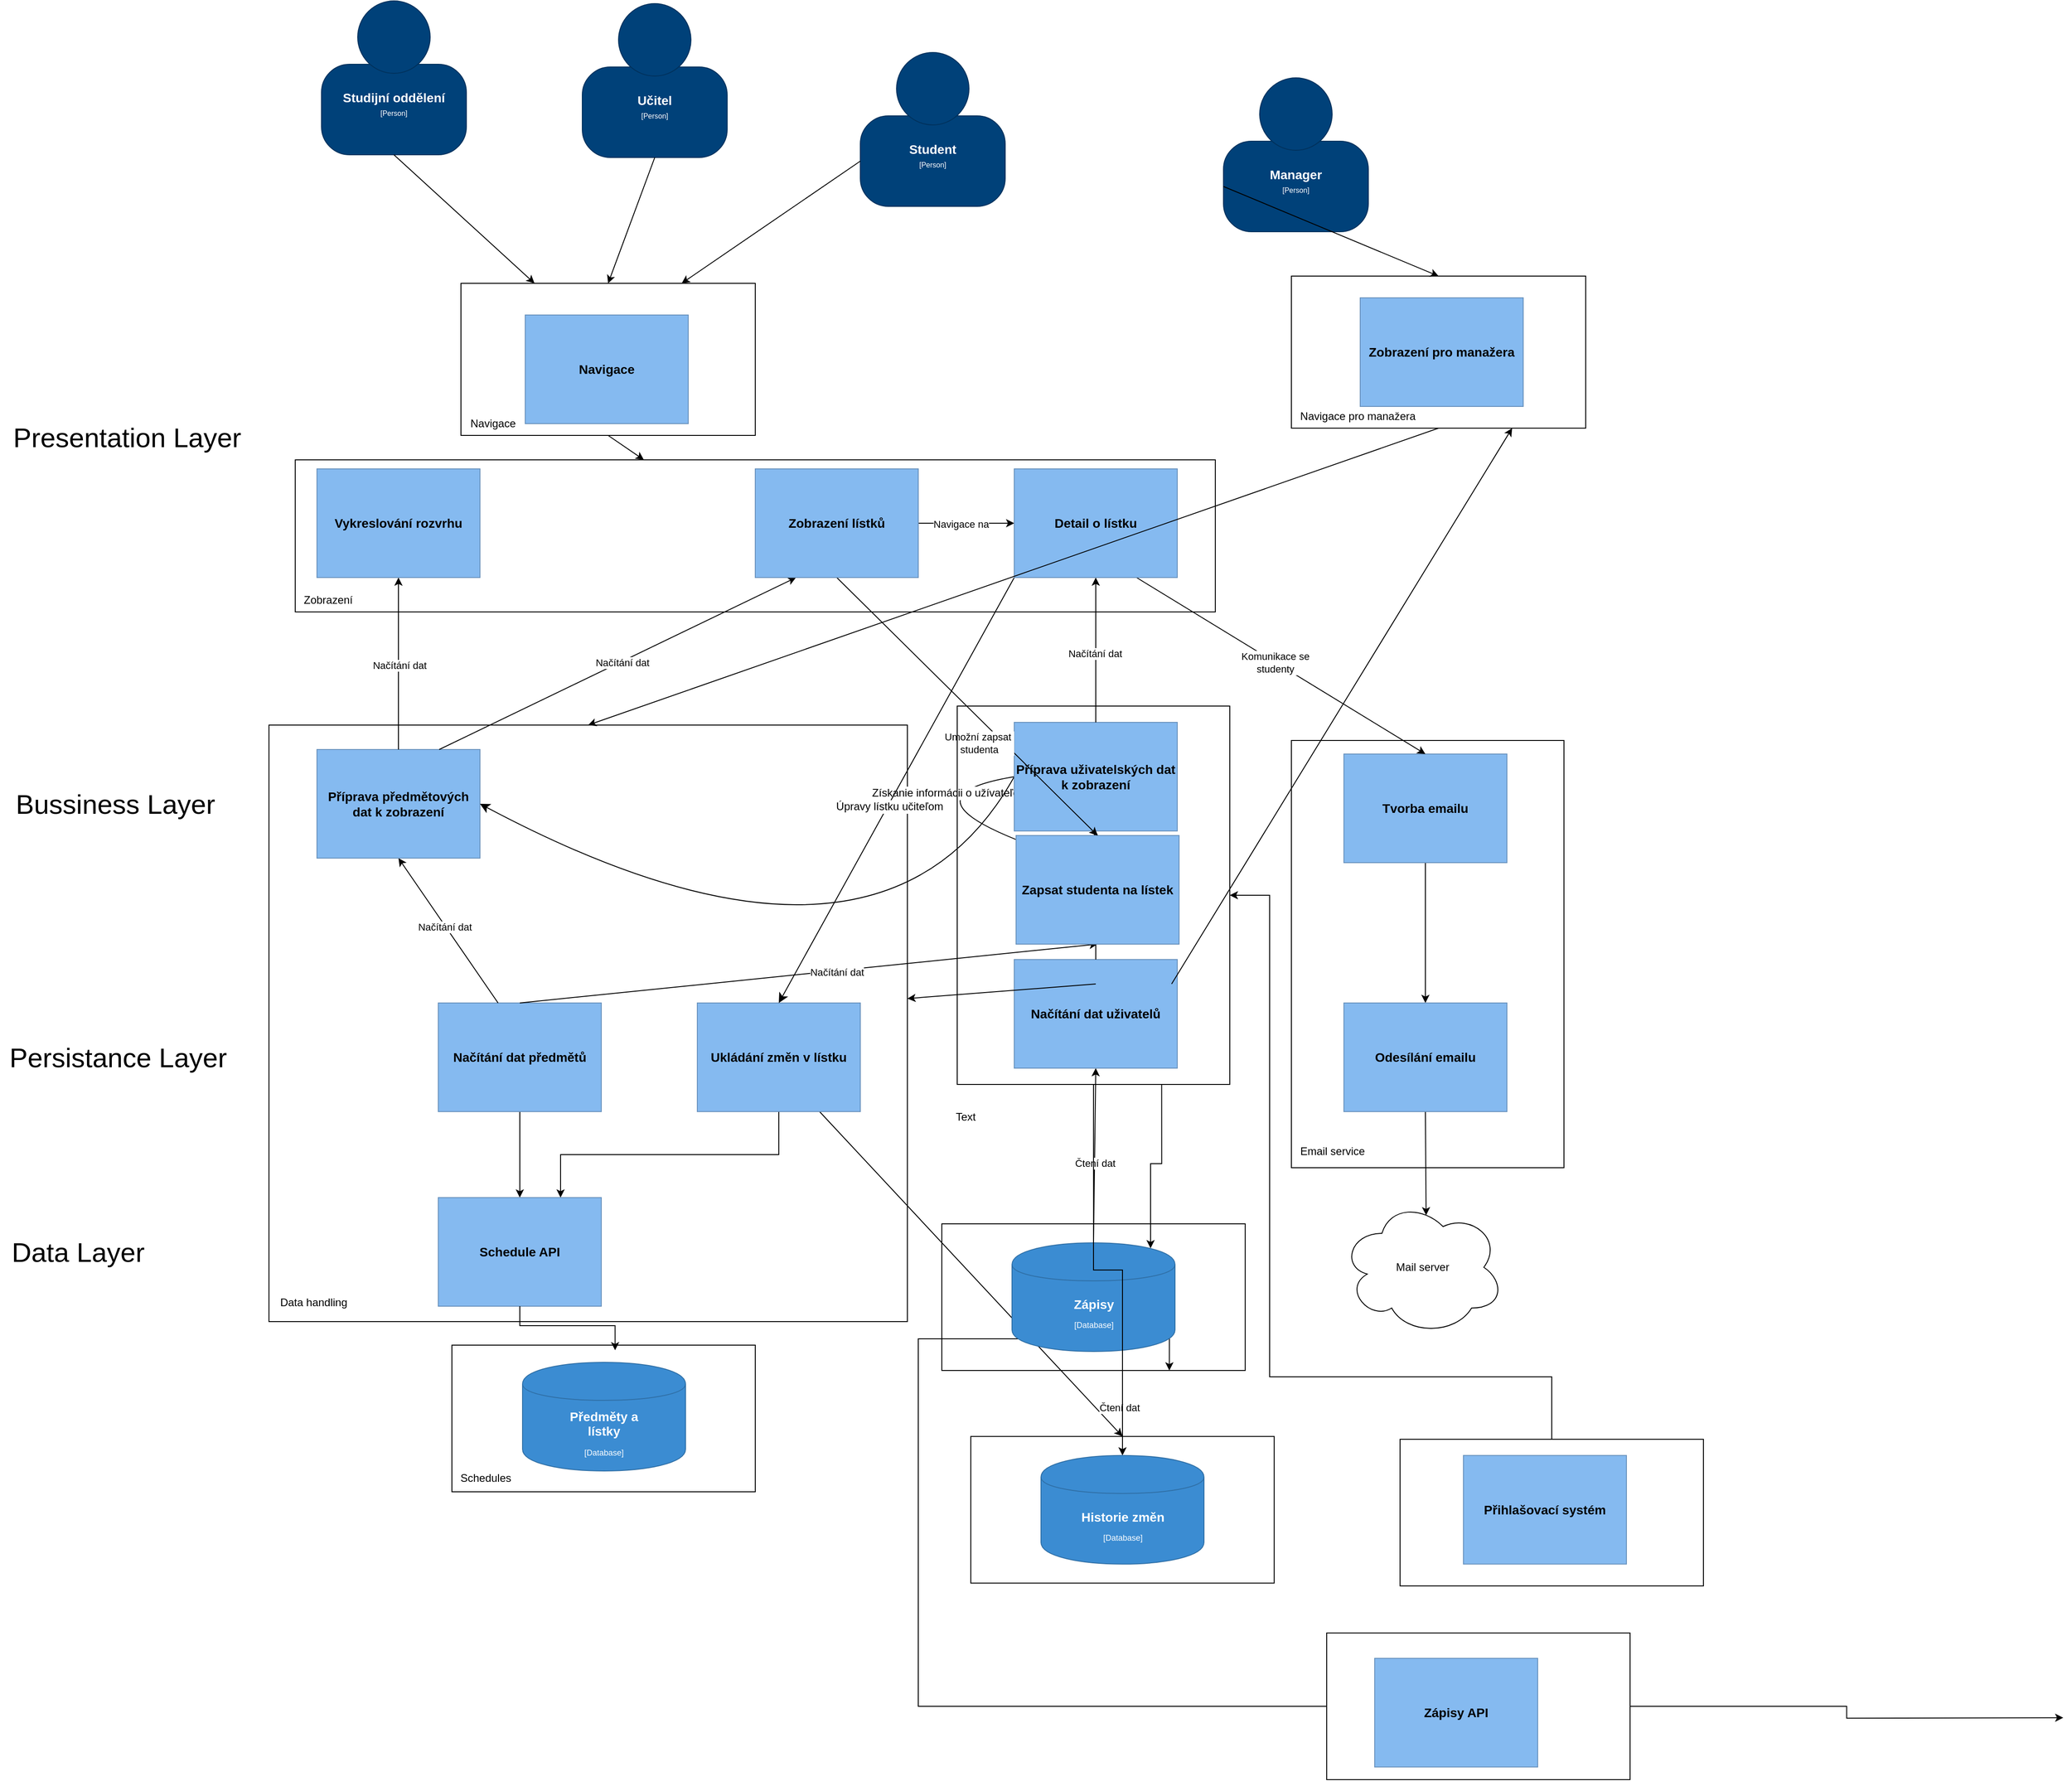 <mxfile version="24.8.2">
  <diagram name="Page-1" id="rwyt8O6BHOvwZtNAPDtA">
    <mxGraphModel dx="1825" dy="1890" grid="0" gridSize="10" guides="1" tooltips="1" connect="1" arrows="1" fold="1" page="0" pageScale="1" pageWidth="850" pageHeight="1100" math="0" shadow="0">
      <root>
        <mxCell id="0" />
        <mxCell id="1" parent="0" />
        <mxCell id="pEVB9ASljIQrwYnrfiqq-56" style="edgeStyle=orthogonalEdgeStyle;rounded=0;orthogonalLoop=1;jettySize=auto;html=1;exitX=0;exitY=0.5;exitDx=0;exitDy=0;entryX=0.75;entryY=1;entryDx=0;entryDy=0;" edge="1" parent="1" source="pEVB9ASljIQrwYnrfiqq-57" target="pEVB9ASljIQrwYnrfiqq-13">
          <mxGeometry relative="1" as="geometry">
            <Array as="points">
              <mxPoint x="1834" y="1857" />
              <mxPoint x="1834" y="1451" />
            </Array>
          </mxGeometry>
        </mxCell>
        <mxCell id="pEVB9ASljIQrwYnrfiqq-13" value="" style="rounded=0;whiteSpace=wrap;html=1;fillColor=none;" vertex="1" parent="1">
          <mxGeometry x="1860" y="1324" width="335" height="162" as="geometry" />
        </mxCell>
        <mxCell id="pEVB9ASljIQrwYnrfiqq-45" value="" style="rounded=0;whiteSpace=wrap;html=1;fillColor=none;" vertex="1" parent="1">
          <mxGeometry x="1892" y="1558.86" width="335" height="162" as="geometry" />
        </mxCell>
        <mxCell id="pEVB9ASljIQrwYnrfiqq-46" style="rounded=0;orthogonalLoop=1;jettySize=auto;html=1;exitX=0.75;exitY=1;exitDx=0;exitDy=0;entryX=0.5;entryY=0;entryDx=0;entryDy=0;" edge="1" parent="1" source="6n6V5YqHm-eZs2ubv0Nd-21" target="pEVB9ASljIQrwYnrfiqq-45">
          <mxGeometry relative="1" as="geometry" />
        </mxCell>
        <mxCell id="pEVB9ASljIQrwYnrfiqq-10" value="" style="rounded=0;whiteSpace=wrap;html=1;fillColor=none;" vertex="1" parent="1">
          <mxGeometry x="1117" y="773" width="705" height="659" as="geometry" />
        </mxCell>
        <object label="&lt;div style=&quot;color: rgb(255 , 255 , 255) ; white-space: normal&quot;&gt;&lt;span style=&quot;font-size: 14px&quot;&gt;&lt;b&gt;%name%&lt;/b&gt;&lt;/span&gt;&lt;/div&gt;&lt;div style=&quot;color: rgb(255 , 255 , 255) ; white-space: normal ; font-size: 8px&quot;&gt;&lt;font style=&quot;line-height: 9.6px&quot;&gt;&lt;br&gt;&lt;/font&gt;&lt;/div&gt;&lt;div style=&quot;color: rgb(255 , 255 , 255) ; white-space: normal&quot;&gt;%description%&lt;/div&gt;" name="Zápisy" description="[Database]" placeholders="1" id="6n6V5YqHm-eZs2ubv0Nd-1">
          <mxCell style="shape=cylinder;whiteSpace=wrap;html=1;boundedLbl=1;backgroundOutline=1;strokeColor=#2F6FA6;strokeWidth=1;fillColor=#3B8CD2;fontSize=9;fontColor=#000000;align=center;resizable=0;rotatable=0;metaEdit=1;allowArrows=0;" parent="1" vertex="1">
            <mxGeometry x="1937.5" y="1345" width="180" height="120" as="geometry" />
          </mxCell>
        </object>
        <mxCell id="6n6V5YqHm-eZs2ubv0Nd-2" style="rounded=0;orthogonalLoop=1;jettySize=auto;html=1;exitX=0.5;exitY=0;exitDx=0;exitDy=0;entryX=0.5;entryY=1;entryDx=0;entryDy=0;" parent="1" source="6n6V5YqHm-eZs2ubv0Nd-1" target="6n6V5YqHm-eZs2ubv0Nd-4" edge="1">
          <mxGeometry relative="1" as="geometry">
            <mxPoint x="2210" y="1240" as="targetPoint" />
          </mxGeometry>
        </mxCell>
        <mxCell id="6n6V5YqHm-eZs2ubv0Nd-3" value="Čtení dat" style="edgeLabel;html=1;align=center;verticalAlign=middle;resizable=0;points=[];" parent="6n6V5YqHm-eZs2ubv0Nd-2" vertex="1" connectable="0">
          <mxGeometry x="-0.086" relative="1" as="geometry">
            <mxPoint as="offset" />
          </mxGeometry>
        </mxCell>
        <mxCell id="pEVB9ASljIQrwYnrfiqq-44" value="Čtení dat" style="edgeLabel;html=1;align=center;verticalAlign=middle;resizable=0;points=[];" vertex="1" connectable="0" parent="6n6V5YqHm-eZs2ubv0Nd-2">
          <mxGeometry x="-0.086" relative="1" as="geometry">
            <mxPoint x="27" y="270" as="offset" />
          </mxGeometry>
        </mxCell>
        <object label="&lt;div&gt;&lt;span style=&quot;font-size: 14px&quot;&gt;&lt;b&gt;%name%&lt;/b&gt;&lt;/span&gt;&lt;/div&gt;" placeholders="1" name="Načítání dat uživatelů" technology="Module" description="" id="6n6V5YqHm-eZs2ubv0Nd-4">
          <mxCell style="rounded=0;whiteSpace=wrap;html=1;fillColor=#85baf0;fontColor=#000000;strokeColor=#6992BD;resizable=0;rotatable=0;metaEdit=1;allowArrows=0;" parent="1" vertex="1">
            <mxGeometry x="1940" y="1032" width="180" height="120" as="geometry" />
          </mxCell>
        </object>
        <mxCell id="pEVB9ASljIQrwYnrfiqq-41" style="edgeStyle=orthogonalEdgeStyle;rounded=0;orthogonalLoop=1;jettySize=auto;html=1;exitX=0.5;exitY=1;exitDx=0;exitDy=0;entryX=0.5;entryY=0;entryDx=0;entryDy=0;" edge="1" parent="1" source="6n6V5YqHm-eZs2ubv0Nd-7" target="pEVB9ASljIQrwYnrfiqq-6">
          <mxGeometry relative="1" as="geometry" />
        </mxCell>
        <object label="&lt;div&gt;&lt;span style=&quot;font-size: 14px&quot;&gt;&lt;b&gt;%name%&lt;/b&gt;&lt;/span&gt;&lt;/div&gt;" placeholders="1" name="Načítání dat předmětů" technology="" description="" id="6n6V5YqHm-eZs2ubv0Nd-7">
          <mxCell style="rounded=0;whiteSpace=wrap;html=1;fillColor=#85baf0;fontColor=#000000;strokeColor=#6992BD;resizable=0;rotatable=0;metaEdit=1;allowArrows=0;" parent="1" vertex="1">
            <mxGeometry x="1304" y="1080" width="180" height="120" as="geometry" />
          </mxCell>
        </object>
        <mxCell id="6n6V5YqHm-eZs2ubv0Nd-8" style="rounded=0;orthogonalLoop=1;jettySize=auto;html=1;entryX=0.5;entryY=1;entryDx=0;entryDy=0;" parent="1" target="6n6V5YqHm-eZs2ubv0Nd-10" edge="1">
          <mxGeometry relative="1" as="geometry">
            <mxPoint x="1370" y="1080" as="sourcePoint" />
            <mxPoint x="1170" y="1000" as="targetPoint" />
          </mxGeometry>
        </mxCell>
        <mxCell id="6n6V5YqHm-eZs2ubv0Nd-9" value="Načítání dat" style="edgeLabel;html=1;align=center;verticalAlign=middle;resizable=0;points=[];" parent="6n6V5YqHm-eZs2ubv0Nd-8" vertex="1" connectable="0">
          <mxGeometry x="0.056" y="1" relative="1" as="geometry">
            <mxPoint as="offset" />
          </mxGeometry>
        </mxCell>
        <object label="&lt;div&gt;&lt;span style=&quot;font-size: 14px&quot;&gt;&lt;b&gt;%name%&lt;/b&gt;&lt;/span&gt;&lt;/div&gt;" placeholders="1" name="Příprava předmětových dat k zobrazení" technology="Module" description="" id="6n6V5YqHm-eZs2ubv0Nd-10">
          <mxCell style="rounded=0;whiteSpace=wrap;html=1;fillColor=#85baf0;fontColor=#000000;strokeColor=#6992BD;resizable=0;rotatable=0;metaEdit=1;allowArrows=0;" parent="1" vertex="1">
            <mxGeometry x="1170" y="800" width="180" height="120" as="geometry" />
          </mxCell>
        </object>
        <mxCell id="6n6V5YqHm-eZs2ubv0Nd-11" style="rounded=0;orthogonalLoop=1;jettySize=auto;html=1;exitX=0.5;exitY=0;exitDx=0;exitDy=0;entryX=0.5;entryY=1;entryDx=0;entryDy=0;" parent="1" source="6n6V5YqHm-eZs2ubv0Nd-4" target="6n6V5YqHm-eZs2ubv0Nd-13" edge="1">
          <mxGeometry relative="1" as="geometry">
            <mxPoint x="2217" y="1090" as="targetPoint" />
          </mxGeometry>
        </mxCell>
        <mxCell id="6n6V5YqHm-eZs2ubv0Nd-12" value="Načítání dat" style="edgeLabel;html=1;align=center;verticalAlign=middle;resizable=0;points=[];" parent="6n6V5YqHm-eZs2ubv0Nd-11" vertex="1" connectable="0">
          <mxGeometry x="-0.007" y="1" relative="1" as="geometry">
            <mxPoint as="offset" />
          </mxGeometry>
        </mxCell>
        <mxCell id="6n6V5YqHm-eZs2ubv0Nd-60" value="Získanie informácii o užívateľovi" style="edgeStyle=none;curved=1;rounded=0;orthogonalLoop=1;jettySize=auto;html=1;exitX=0;exitY=0.5;exitDx=0;exitDy=0;entryX=1;entryY=0.5;entryDx=0;entryDy=0;fontSize=12;startSize=8;endSize=8;" parent="1" source="6n6V5YqHm-eZs2ubv0Nd-13" target="6n6V5YqHm-eZs2ubv0Nd-18" edge="1">
          <mxGeometry x="0.012" y="39" relative="1" as="geometry">
            <Array as="points">
              <mxPoint x="1762" y="860" />
            </Array>
            <mxPoint as="offset" />
          </mxGeometry>
        </mxCell>
        <mxCell id="6n6V5YqHm-eZs2ubv0Nd-61" style="edgeStyle=none;curved=1;rounded=0;orthogonalLoop=1;jettySize=auto;html=1;exitX=0;exitY=0.5;exitDx=0;exitDy=0;entryX=1;entryY=0.5;entryDx=0;entryDy=0;fontSize=12;startSize=8;endSize=8;" parent="1" source="6n6V5YqHm-eZs2ubv0Nd-13" target="6n6V5YqHm-eZs2ubv0Nd-10" edge="1">
          <mxGeometry relative="1" as="geometry">
            <Array as="points">
              <mxPoint x="1792" y="1095" />
            </Array>
          </mxGeometry>
        </mxCell>
        <object label="&lt;div&gt;&lt;span style=&quot;font-size: 14px&quot;&gt;&lt;b&gt;%name%&lt;/b&gt;&lt;/span&gt;&lt;/div&gt;" placeholders="1" name="Příprava uživatelských dat k zobrazení" technology="Module" description="" id="6n6V5YqHm-eZs2ubv0Nd-13">
          <mxCell style="rounded=0;whiteSpace=wrap;html=1;fillColor=#85baf0;fontColor=#000000;strokeColor=#6992BD;resizable=0;rotatable=0;metaEdit=1;allowArrows=0;" parent="1" vertex="1">
            <mxGeometry x="1940" y="770" width="180" height="120" as="geometry" />
          </mxCell>
        </object>
        <mxCell id="6n6V5YqHm-eZs2ubv0Nd-14" style="rounded=0;orthogonalLoop=1;jettySize=auto;html=1;exitX=0.5;exitY=0;exitDx=0;exitDy=0;entryX=0.5;entryY=1;entryDx=0;entryDy=0;" parent="1" source="6n6V5YqHm-eZs2ubv0Nd-7" target="6n6V5YqHm-eZs2ubv0Nd-18" edge="1">
          <mxGeometry relative="1" as="geometry">
            <mxPoint x="1550" y="1020" as="targetPoint" />
          </mxGeometry>
        </mxCell>
        <mxCell id="6n6V5YqHm-eZs2ubv0Nd-15" value="Načítání dat" style="edgeLabel;html=1;align=center;verticalAlign=middle;resizable=0;points=[];" parent="6n6V5YqHm-eZs2ubv0Nd-14" vertex="1" connectable="0">
          <mxGeometry x="0.094" y="-1" relative="1" as="geometry">
            <mxPoint as="offset" />
          </mxGeometry>
        </mxCell>
        <object label="&lt;div&gt;&lt;span style=&quot;font-size: 14px&quot;&gt;&lt;b&gt;%name%&lt;/b&gt;&lt;/span&gt;&lt;/div&gt;" placeholders="1" name="Zapsat studenta na lístek" technology="Module" description="" id="6n6V5YqHm-eZs2ubv0Nd-18">
          <mxCell style="rounded=0;whiteSpace=wrap;html=1;fillColor=#85baf0;fontColor=#000000;strokeColor=#6992BD;resizable=0;rotatable=0;metaEdit=1;allowArrows=0;" parent="1" vertex="1">
            <mxGeometry x="1942" y="895" width="180" height="120" as="geometry" />
          </mxCell>
        </object>
        <mxCell id="pEVB9ASljIQrwYnrfiqq-42" style="edgeStyle=orthogonalEdgeStyle;rounded=0;orthogonalLoop=1;jettySize=auto;html=1;exitX=0.5;exitY=1;exitDx=0;exitDy=0;entryX=0.75;entryY=0;entryDx=0;entryDy=0;" edge="1" parent="1" source="6n6V5YqHm-eZs2ubv0Nd-21" target="pEVB9ASljIQrwYnrfiqq-6">
          <mxGeometry relative="1" as="geometry" />
        </mxCell>
        <object label="&lt;div&gt;&lt;span style=&quot;font-size: 14px&quot;&gt;&lt;b&gt;%name%&lt;/b&gt;&lt;/span&gt;&lt;/div&gt;" placeholders="1" name="Ukládání změn v lístku" technology="Module" description="" id="6n6V5YqHm-eZs2ubv0Nd-21">
          <mxCell style="rounded=0;whiteSpace=wrap;html=1;fillColor=#85baf0;fontColor=#000000;strokeColor=#6992BD;resizable=0;rotatable=0;metaEdit=1;allowArrows=0;" parent="1" vertex="1">
            <mxGeometry x="1590" y="1080" width="180" height="120" as="geometry" />
          </mxCell>
        </object>
        <mxCell id="6n6V5YqHm-eZs2ubv0Nd-22" style="rounded=0;orthogonalLoop=1;jettySize=auto;html=1;exitX=0.5;exitY=1;exitDx=0;exitDy=0;entryX=0.5;entryY=0;entryDx=0;entryDy=0;" parent="1" source="6n6V5YqHm-eZs2ubv0Nd-23" target="6n6V5YqHm-eZs2ubv0Nd-58" edge="1">
          <mxGeometry relative="1" as="geometry" />
        </mxCell>
        <object label="&lt;div&gt;&lt;span style=&quot;font-size: 14px&quot;&gt;&lt;b&gt;%name%&lt;/b&gt;&lt;/span&gt;&lt;/div&gt;" placeholders="1" name="Tvorba emailu" technology="Module" description="" id="6n6V5YqHm-eZs2ubv0Nd-23">
          <mxCell style="rounded=0;whiteSpace=wrap;html=1;fillColor=#85baf0;fontColor=#000000;strokeColor=#6992BD;resizable=0;rotatable=0;metaEdit=1;allowArrows=0;" parent="1" vertex="1">
            <mxGeometry x="2304" y="805" width="180" height="120" as="geometry" />
          </mxCell>
        </object>
        <mxCell id="6n6V5YqHm-eZs2ubv0Nd-24" style="rounded=0;orthogonalLoop=1;jettySize=auto;html=1;exitX=0.5;exitY=0;exitDx=0;exitDy=0;entryX=0.5;entryY=1;entryDx=0;entryDy=0;" parent="1" source="6n6V5YqHm-eZs2ubv0Nd-10" target="6n6V5YqHm-eZs2ubv0Nd-26" edge="1">
          <mxGeometry relative="1" as="geometry">
            <mxPoint x="1160" y="700" as="targetPoint" />
          </mxGeometry>
        </mxCell>
        <mxCell id="6n6V5YqHm-eZs2ubv0Nd-25" value="Načítání dat" style="edgeLabel;html=1;align=center;verticalAlign=middle;resizable=0;points=[];" parent="6n6V5YqHm-eZs2ubv0Nd-24" vertex="1" connectable="0">
          <mxGeometry x="-0.015" y="-1" relative="1" as="geometry">
            <mxPoint as="offset" />
          </mxGeometry>
        </mxCell>
        <object label="&lt;div&gt;&lt;span style=&quot;font-size: 14px&quot;&gt;&lt;b&gt;%name%&lt;/b&gt;&lt;/span&gt;&lt;/div&gt;" placeholders="1" name="Vykreslování rozvrhu" technology="Module" description="" id="6n6V5YqHm-eZs2ubv0Nd-26">
          <mxCell style="rounded=0;whiteSpace=wrap;html=1;fillColor=#85baf0;fontColor=#000000;strokeColor=#6992BD;resizable=0;rotatable=0;metaEdit=1;allowArrows=0;" parent="1" vertex="1">
            <mxGeometry x="1170" y="490" width="180" height="120" as="geometry" />
          </mxCell>
        </object>
        <mxCell id="6n6V5YqHm-eZs2ubv0Nd-32" style="edgeStyle=none;rounded=0;orthogonalLoop=1;jettySize=auto;html=1;exitX=0.75;exitY=1;exitDx=0;exitDy=0;entryX=0.5;entryY=0;entryDx=0;entryDy=0;" parent="1" source="6n6V5YqHm-eZs2ubv0Nd-51" target="6n6V5YqHm-eZs2ubv0Nd-23" edge="1">
          <mxGeometry relative="1" as="geometry" />
        </mxCell>
        <mxCell id="6n6V5YqHm-eZs2ubv0Nd-33" value="Komunikace se&lt;div&gt;studenty&lt;/div&gt;" style="edgeLabel;html=1;align=center;verticalAlign=middle;resizable=0;points=[];" parent="6n6V5YqHm-eZs2ubv0Nd-32" vertex="1" connectable="0">
          <mxGeometry x="-0.04" relative="1" as="geometry">
            <mxPoint as="offset" />
          </mxGeometry>
        </mxCell>
        <object label="&lt;div&gt;&lt;span style=&quot;font-size: 14px&quot;&gt;&lt;b&gt;%name%&lt;/b&gt;&lt;/span&gt;&lt;/div&gt;" placeholders="1" name="Navigace" technology="Module" description="" id="6n6V5YqHm-eZs2ubv0Nd-34">
          <mxCell style="rounded=0;whiteSpace=wrap;html=1;fillColor=#85baf0;fontColor=#000000;strokeColor=#6992BD;resizable=0;rotatable=0;metaEdit=1;allowArrows=0;" parent="1" vertex="1">
            <mxGeometry x="1400" y="320" width="180" height="120" as="geometry" />
          </mxCell>
        </object>
        <mxCell id="6n6V5YqHm-eZs2ubv0Nd-35" style="rounded=0;orthogonalLoop=1;jettySize=auto;html=1;exitX=0.75;exitY=0;exitDx=0;exitDy=0;entryX=0.25;entryY=1;entryDx=0;entryDy=0;" parent="1" source="6n6V5YqHm-eZs2ubv0Nd-10" target="6n6V5YqHm-eZs2ubv0Nd-41" edge="1">
          <mxGeometry relative="1" as="geometry">
            <mxPoint x="1450" y="660" as="targetPoint" />
          </mxGeometry>
        </mxCell>
        <mxCell id="6n6V5YqHm-eZs2ubv0Nd-36" value="Načítání dat" style="edgeLabel;html=1;align=center;verticalAlign=middle;resizable=0;points=[];" parent="6n6V5YqHm-eZs2ubv0Nd-35" vertex="1" connectable="0">
          <mxGeometry x="0.02" y="-1" relative="1" as="geometry">
            <mxPoint as="offset" />
          </mxGeometry>
        </mxCell>
        <mxCell id="6n6V5YqHm-eZs2ubv0Nd-37" style="edgeStyle=none;rounded=0;orthogonalLoop=1;jettySize=auto;html=1;exitX=0.5;exitY=1;exitDx=0;exitDy=0;entryX=0.5;entryY=0;entryDx=0;entryDy=0;" parent="1" source="6n6V5YqHm-eZs2ubv0Nd-41" target="6n6V5YqHm-eZs2ubv0Nd-18" edge="1">
          <mxGeometry relative="1" as="geometry" />
        </mxCell>
        <mxCell id="6n6V5YqHm-eZs2ubv0Nd-38" value="Umožní zapsat&amp;nbsp;&lt;div&gt;studenta&lt;/div&gt;" style="edgeLabel;html=1;align=center;verticalAlign=middle;resizable=0;points=[];" parent="6n6V5YqHm-eZs2ubv0Nd-37" vertex="1" connectable="0">
          <mxGeometry x="0.147" y="1" relative="1" as="geometry">
            <mxPoint x="-9" y="20" as="offset" />
          </mxGeometry>
        </mxCell>
        <mxCell id="6n6V5YqHm-eZs2ubv0Nd-39" style="rounded=0;orthogonalLoop=1;jettySize=auto;html=1;exitX=1;exitY=0.5;exitDx=0;exitDy=0;entryX=0;entryY=0.5;entryDx=0;entryDy=0;" parent="1" source="6n6V5YqHm-eZs2ubv0Nd-41" target="6n6V5YqHm-eZs2ubv0Nd-51" edge="1">
          <mxGeometry relative="1" as="geometry" />
        </mxCell>
        <mxCell id="6n6V5YqHm-eZs2ubv0Nd-40" value="Navigace na" style="edgeLabel;html=1;align=center;verticalAlign=middle;resizable=0;points=[];" parent="6n6V5YqHm-eZs2ubv0Nd-39" vertex="1" connectable="0">
          <mxGeometry x="-0.12" y="-1" relative="1" as="geometry">
            <mxPoint as="offset" />
          </mxGeometry>
        </mxCell>
        <object label="&lt;div&gt;&lt;span style=&quot;font-size: 14px&quot;&gt;&lt;b&gt;%name%&lt;/b&gt;&lt;/span&gt;&lt;/div&gt;" placeholders="1" name="Zobrazení lístků" technology="Module" description="" id="6n6V5YqHm-eZs2ubv0Nd-41">
          <mxCell style="rounded=0;whiteSpace=wrap;html=1;fillColor=#85baf0;fontColor=#000000;strokeColor=#6992BD;resizable=0;rotatable=0;metaEdit=1;allowArrows=0;" parent="1" vertex="1">
            <mxGeometry x="1654" y="490" width="180" height="120" as="geometry" />
          </mxCell>
        </object>
        <object label="" placeholders="1" instruction="edit data of the lower shape within the group" id="6n6V5YqHm-eZs2ubv0Nd-42">
          <mxCell style="group;resizable=0;rotatable=0;allowArrows=0;" parent="1" vertex="1" connectable="0">
            <mxGeometry x="1770" y="30" width="160" height="170" as="geometry" />
          </mxCell>
        </object>
        <object label="&lt;div style=&quot;color: rgb(255 , 255 , 255) ; white-space: normal&quot;&gt;&lt;span style=&quot;font-size: 14px&quot;&gt;&lt;b&gt;%name%&lt;/b&gt;&lt;/span&gt;&lt;/div&gt;&lt;div style=&quot;color: rgb(255 , 255 , 255) ; white-space: normal&quot;&gt;&lt;font style=&quot;font-size: 8px&quot;&gt;[Person]&lt;/font&gt;&lt;/div&gt;&lt;div style=&quot;color: rgb(255 , 255 , 255) ; white-space: normal ; font-size: 8px&quot;&gt;&lt;span style=&quot;font-size: x-small&quot;&gt;&lt;br&gt;&lt;/span&gt;&lt;/div&gt;&lt;div style=&quot;color: rgb(255 , 255 , 255) ; white-space: normal&quot;&gt;&lt;font size=&quot;1&quot;&gt;%description%&lt;/font&gt;&lt;/div&gt;" name="Student" description="" placeholders="1" id="6n6V5YqHm-eZs2ubv0Nd-43">
          <mxCell style="rounded=1;whiteSpace=wrap;html=1;strokeColor=#00315C;fillColor=#004179;fontColor=#000000;arcSize=31;metaEdit=1;allowArrows=0;" parent="6n6V5YqHm-eZs2ubv0Nd-42" vertex="1">
            <mxGeometry y="70" width="160" height="100" as="geometry" />
          </mxCell>
        </object>
        <mxCell id="6n6V5YqHm-eZs2ubv0Nd-44" value="" style="ellipse;whiteSpace=wrap;html=1;aspect=fixed;strokeColor=#00315C;fillColor=#004179;fontColor=#000000;allowArrows=0;" parent="6n6V5YqHm-eZs2ubv0Nd-42" vertex="1">
          <mxGeometry x="40" width="80" height="80" as="geometry" />
        </mxCell>
        <mxCell id="6n6V5YqHm-eZs2ubv0Nd-45" style="rounded=0;orthogonalLoop=1;jettySize=auto;html=1;exitX=0;exitY=0.5;exitDx=0;exitDy=0;entryX=0.75;entryY=0;entryDx=0;entryDy=0;" parent="1" source="6n6V5YqHm-eZs2ubv0Nd-43" target="pEVB9ASljIQrwYnrfiqq-1" edge="1">
          <mxGeometry relative="1" as="geometry" />
        </mxCell>
        <object label="&lt;div style=&quot;color: rgb(255 , 255 , 255) ; white-space: normal&quot;&gt;&lt;span style=&quot;font-size: 14px&quot;&gt;&lt;b&gt;%name%&lt;/b&gt;&lt;/span&gt;&lt;/div&gt;&lt;div style=&quot;color: rgb(255 , 255 , 255) ; white-space: normal ; font-size: 8px&quot;&gt;&lt;font style=&quot;line-height: 9.6px&quot;&gt;&lt;br&gt;&lt;/font&gt;&lt;/div&gt;&lt;div style=&quot;color: rgb(255 , 255 , 255) ; white-space: normal&quot;&gt;%description%&lt;/div&gt;" name="Předměty a &#xa;lístky" description="[Database]" placeholders="1" id="6n6V5YqHm-eZs2ubv0Nd-46">
          <mxCell style="shape=cylinder;whiteSpace=wrap;html=1;boundedLbl=1;backgroundOutline=1;strokeColor=#2F6FA6;strokeWidth=1;fillColor=#3B8CD2;fontSize=9;fontColor=#000000;align=center;resizable=0;rotatable=0;metaEdit=1;allowArrows=0;" parent="1" vertex="1">
            <mxGeometry x="1397" y="1477" width="180" height="120" as="geometry" />
          </mxCell>
        </object>
        <mxCell id="6n6V5YqHm-eZs2ubv0Nd-47" style="rounded=0;orthogonalLoop=1;jettySize=auto;html=1;exitX=0.5;exitY=0;exitDx=0;exitDy=0;" parent="1" source="6n6V5YqHm-eZs2ubv0Nd-13" target="6n6V5YqHm-eZs2ubv0Nd-51" edge="1">
          <mxGeometry relative="1" as="geometry">
            <mxPoint x="2030" y="610" as="targetPoint" />
          </mxGeometry>
        </mxCell>
        <mxCell id="6n6V5YqHm-eZs2ubv0Nd-48" value="Načítání dat" style="edgeLabel;html=1;align=center;verticalAlign=middle;resizable=0;points=[];" parent="6n6V5YqHm-eZs2ubv0Nd-47" vertex="1" connectable="0">
          <mxGeometry x="-0.045" y="1" relative="1" as="geometry">
            <mxPoint as="offset" />
          </mxGeometry>
        </mxCell>
        <mxCell id="6n6V5YqHm-eZs2ubv0Nd-66" value="Úpravy lístku učiteľom" style="edgeStyle=none;curved=1;rounded=0;orthogonalLoop=1;jettySize=auto;html=1;exitX=0;exitY=1;exitDx=0;exitDy=0;entryX=0.5;entryY=0;entryDx=0;entryDy=0;fontSize=12;startSize=8;endSize=8;" parent="1" source="6n6V5YqHm-eZs2ubv0Nd-51" target="6n6V5YqHm-eZs2ubv0Nd-21" edge="1">
          <mxGeometry x="0.073" y="2" relative="1" as="geometry">
            <mxPoint as="offset" />
          </mxGeometry>
        </mxCell>
        <object label="&lt;div&gt;&lt;span style=&quot;font-size: 14px&quot;&gt;&lt;b&gt;%name%&lt;/b&gt;&lt;/span&gt;&lt;/div&gt;" placeholders="1" name="Detail o lístku" technology="Module" description="" id="6n6V5YqHm-eZs2ubv0Nd-51">
          <mxCell style="rounded=0;whiteSpace=wrap;html=1;fillColor=#85baf0;fontColor=#000000;strokeColor=#6992BD;resizable=0;rotatable=0;metaEdit=1;allowArrows=0;" parent="1" vertex="1">
            <mxGeometry x="1940" y="490" width="180" height="120" as="geometry" />
          </mxCell>
        </object>
        <mxCell id="6n6V5YqHm-eZs2ubv0Nd-52" value="Mail server" style="ellipse;shape=cloud;whiteSpace=wrap;html=1;" parent="1" vertex="1">
          <mxGeometry x="2301" y="1297" width="180" height="150" as="geometry" />
        </mxCell>
        <mxCell id="6n6V5YqHm-eZs2ubv0Nd-53" value="Presentation Layer" style="text;html=1;align=center;verticalAlign=middle;resizable=0;points=[];autosize=1;strokeColor=none;fillColor=none;fontSize=30;" parent="1" vertex="1">
          <mxGeometry x="820" y="430" width="280" height="50" as="geometry" />
        </mxCell>
        <mxCell id="6n6V5YqHm-eZs2ubv0Nd-54" value="Bussiness Layer" style="text;html=1;align=center;verticalAlign=middle;resizable=0;points=[];autosize=1;strokeColor=none;fillColor=none;fontSize=30;" parent="1" vertex="1">
          <mxGeometry x="827" y="835" width="240" height="50" as="geometry" />
        </mxCell>
        <mxCell id="6n6V5YqHm-eZs2ubv0Nd-55" value="Persistance Layer" style="text;html=1;align=center;verticalAlign=middle;resizable=0;points=[];autosize=1;strokeColor=none;fillColor=none;fontSize=30;" parent="1" vertex="1">
          <mxGeometry x="820" y="1115" width="260" height="50" as="geometry" />
        </mxCell>
        <mxCell id="6n6V5YqHm-eZs2ubv0Nd-56" value="Data Layer&amp;nbsp;" style="text;html=1;align=center;verticalAlign=middle;resizable=0;points=[];autosize=1;strokeColor=none;fillColor=none;fontSize=30;" parent="1" vertex="1">
          <mxGeometry x="820" y="1330" width="180" height="50" as="geometry" />
        </mxCell>
        <mxCell id="6n6V5YqHm-eZs2ubv0Nd-57" style="rounded=0;orthogonalLoop=1;jettySize=auto;html=1;exitX=0.5;exitY=1;exitDx=0;exitDy=0;entryX=0.521;entryY=0.117;entryDx=0;entryDy=0;entryPerimeter=0;" parent="1" source="6n6V5YqHm-eZs2ubv0Nd-58" target="6n6V5YqHm-eZs2ubv0Nd-52" edge="1">
          <mxGeometry relative="1" as="geometry">
            <mxPoint x="2040" y="1270" as="targetPoint" />
          </mxGeometry>
        </mxCell>
        <object label="&lt;div&gt;&lt;span style=&quot;font-size: 14px&quot;&gt;&lt;b&gt;%name%&lt;/b&gt;&lt;/span&gt;&lt;/div&gt;" placeholders="1" name="Odesílání emailu" technology="Module" description="" id="6n6V5YqHm-eZs2ubv0Nd-58">
          <mxCell style="rounded=0;whiteSpace=wrap;html=1;fillColor=#85baf0;fontColor=#000000;strokeColor=#6992BD;resizable=0;rotatable=0;metaEdit=1;allowArrows=0;" parent="1" vertex="1">
            <mxGeometry x="2304" y="1080" width="180" height="120" as="geometry" />
          </mxCell>
        </object>
        <mxCell id="pEVB9ASljIQrwYnrfiqq-27" style="rounded=0;orthogonalLoop=1;jettySize=auto;html=1;exitX=0.5;exitY=1;exitDx=0;exitDy=0;" edge="1" parent="1" source="pEVB9ASljIQrwYnrfiqq-1" target="pEVB9ASljIQrwYnrfiqq-2">
          <mxGeometry relative="1" as="geometry" />
        </mxCell>
        <mxCell id="pEVB9ASljIQrwYnrfiqq-1" value="" style="rounded=0;whiteSpace=wrap;html=1;fillColor=none;" vertex="1" parent="1">
          <mxGeometry x="1329" y="285" width="325" height="168" as="geometry" />
        </mxCell>
        <mxCell id="pEVB9ASljIQrwYnrfiqq-2" value="" style="rounded=0;whiteSpace=wrap;html=1;fillColor=none;" vertex="1" parent="1">
          <mxGeometry x="1146" y="480" width="1016" height="168" as="geometry" />
        </mxCell>
        <mxCell id="pEVB9ASljIQrwYnrfiqq-4" value="" style="rounded=0;whiteSpace=wrap;html=1;fillColor=none;" vertex="1" parent="1">
          <mxGeometry x="1319" y="1458" width="335" height="162" as="geometry" />
        </mxCell>
        <object label="&lt;div&gt;&lt;span style=&quot;font-size: 14px&quot;&gt;&lt;b&gt;%name%&lt;/b&gt;&lt;/span&gt;&lt;/div&gt;" placeholders="1" name="Schedule API" technology="" description="Zapisování a načítání lístků ze Schedules" id="pEVB9ASljIQrwYnrfiqq-6">
          <mxCell style="rounded=0;whiteSpace=wrap;html=1;fillColor=#85baf0;fontColor=#000000;strokeColor=#6992BD;resizable=0;rotatable=0;metaEdit=1;allowArrows=0;" vertex="1" parent="1">
            <mxGeometry x="1304" y="1295" width="180" height="120" as="geometry" />
          </mxCell>
        </object>
        <mxCell id="pEVB9ASljIQrwYnrfiqq-7" style="edgeStyle=orthogonalEdgeStyle;rounded=0;orthogonalLoop=1;jettySize=auto;html=1;exitX=0.5;exitY=1;exitDx=0;exitDy=0;entryX=0.538;entryY=0.035;entryDx=0;entryDy=0;entryPerimeter=0;" edge="1" parent="1" source="pEVB9ASljIQrwYnrfiqq-6" target="pEVB9ASljIQrwYnrfiqq-4">
          <mxGeometry relative="1" as="geometry" />
        </mxCell>
        <mxCell id="pEVB9ASljIQrwYnrfiqq-9" value="Schedules" style="text;html=1;align=center;verticalAlign=middle;resizable=0;points=[];autosize=1;strokeColor=none;fillColor=none;" vertex="1" parent="1">
          <mxGeometry x="1319" y="1592" width="74" height="26" as="geometry" />
        </mxCell>
        <mxCell id="pEVB9ASljIQrwYnrfiqq-60" style="edgeStyle=orthogonalEdgeStyle;rounded=0;orthogonalLoop=1;jettySize=auto;html=1;exitX=0.5;exitY=1;exitDx=0;exitDy=0;entryX=0.5;entryY=0;entryDx=0;entryDy=0;" edge="1" parent="1" source="pEVB9ASljIQrwYnrfiqq-11" target="pEVB9ASljIQrwYnrfiqq-43">
          <mxGeometry relative="1" as="geometry" />
        </mxCell>
        <mxCell id="pEVB9ASljIQrwYnrfiqq-11" value="" style="rounded=0;whiteSpace=wrap;html=1;fillColor=none;" vertex="1" parent="1">
          <mxGeometry x="1877" y="752" width="301" height="418" as="geometry" />
        </mxCell>
        <mxCell id="pEVB9ASljIQrwYnrfiqq-12" value="" style="rounded=0;whiteSpace=wrap;html=1;fillColor=none;" vertex="1" parent="1">
          <mxGeometry x="2246" y="790" width="301" height="472" as="geometry" />
        </mxCell>
        <mxCell id="pEVB9ASljIQrwYnrfiqq-33" style="rounded=0;orthogonalLoop=1;jettySize=auto;html=1;exitX=0.5;exitY=0;exitDx=0;exitDy=0;" edge="1" parent="1" target="pEVB9ASljIQrwYnrfiqq-10">
          <mxGeometry relative="1" as="geometry">
            <mxPoint x="2030" y="1059" as="sourcePoint" />
          </mxGeometry>
        </mxCell>
        <mxCell id="pEVB9ASljIQrwYnrfiqq-40" style="rounded=0;orthogonalLoop=1;jettySize=auto;html=1;exitX=0.75;exitY=0;exitDx=0;exitDy=0;entryX=0.75;entryY=1;entryDx=0;entryDy=0;" edge="1" parent="1" target="pEVB9ASljIQrwYnrfiqq-36">
          <mxGeometry relative="1" as="geometry">
            <mxPoint x="2113.75" y="1059" as="sourcePoint" />
          </mxGeometry>
        </mxCell>
        <object label="" placeholders="1" instruction="edit data of the lower shape within the group" id="pEVB9ASljIQrwYnrfiqq-15">
          <mxCell style="group;resizable=0;rotatable=0;allowArrows=0;" vertex="1" connectable="0" parent="1">
            <mxGeometry x="1463" y="-24" width="160" height="170" as="geometry" />
          </mxCell>
        </object>
        <object label="&lt;div style=&quot;color: rgb(255 , 255 , 255) ; white-space: normal&quot;&gt;&lt;span style=&quot;font-size: 14px&quot;&gt;&lt;b&gt;%name%&lt;/b&gt;&lt;/span&gt;&lt;/div&gt;&lt;div style=&quot;color: rgb(255 , 255 , 255) ; white-space: normal&quot;&gt;&lt;font style=&quot;font-size: 8px&quot;&gt;[Person]&lt;/font&gt;&lt;/div&gt;&lt;div style=&quot;color: rgb(255 , 255 , 255) ; white-space: normal ; font-size: 8px&quot;&gt;&lt;span style=&quot;font-size: x-small&quot;&gt;&lt;br&gt;&lt;/span&gt;&lt;/div&gt;&lt;div style=&quot;color: rgb(255 , 255 , 255) ; white-space: normal&quot;&gt;&lt;font size=&quot;1&quot;&gt;%description%&lt;/font&gt;&lt;/div&gt;" name="Učitel" description="" placeholders="1" id="pEVB9ASljIQrwYnrfiqq-16">
          <mxCell style="rounded=1;whiteSpace=wrap;html=1;strokeColor=#00315C;fillColor=#004179;fontColor=#000000;arcSize=31;metaEdit=1;allowArrows=0;" vertex="1" parent="pEVB9ASljIQrwYnrfiqq-15">
            <mxGeometry y="70" width="160" height="100" as="geometry" />
          </mxCell>
        </object>
        <mxCell id="pEVB9ASljIQrwYnrfiqq-17" value="" style="ellipse;whiteSpace=wrap;html=1;aspect=fixed;strokeColor=#00315C;fillColor=#004179;fontColor=#000000;allowArrows=0;" vertex="1" parent="pEVB9ASljIQrwYnrfiqq-15">
          <mxGeometry x="40" width="80" height="80" as="geometry" />
        </mxCell>
        <object label="" placeholders="1" instruction="edit data of the lower shape within the group" id="pEVB9ASljIQrwYnrfiqq-18">
          <mxCell style="group;resizable=0;rotatable=0;allowArrows=0;" vertex="1" connectable="0" parent="1">
            <mxGeometry x="2171" y="58" width="160" height="170" as="geometry" />
          </mxCell>
        </object>
        <object label="&lt;div style=&quot;color: rgb(255 , 255 , 255) ; white-space: normal&quot;&gt;&lt;span style=&quot;font-size: 14px&quot;&gt;&lt;b&gt;%name%&lt;/b&gt;&lt;/span&gt;&lt;/div&gt;&lt;div style=&quot;color: rgb(255 , 255 , 255) ; white-space: normal&quot;&gt;&lt;font style=&quot;font-size: 8px&quot;&gt;[Person]&lt;/font&gt;&lt;/div&gt;&lt;div style=&quot;color: rgb(255 , 255 , 255) ; white-space: normal ; font-size: 8px&quot;&gt;&lt;span style=&quot;font-size: x-small&quot;&gt;&lt;br&gt;&lt;/span&gt;&lt;/div&gt;&lt;div style=&quot;color: rgb(255 , 255 , 255) ; white-space: normal&quot;&gt;&lt;font size=&quot;1&quot;&gt;%description%&lt;/font&gt;&lt;/div&gt;" name="Manager" description="" placeholders="1" id="pEVB9ASljIQrwYnrfiqq-19">
          <mxCell style="rounded=1;whiteSpace=wrap;html=1;strokeColor=#00315C;fillColor=#004179;fontColor=#000000;arcSize=31;metaEdit=1;allowArrows=0;" vertex="1" parent="pEVB9ASljIQrwYnrfiqq-18">
            <mxGeometry y="70" width="160" height="100" as="geometry" />
          </mxCell>
        </object>
        <mxCell id="pEVB9ASljIQrwYnrfiqq-20" value="" style="ellipse;whiteSpace=wrap;html=1;aspect=fixed;strokeColor=#00315C;fillColor=#004179;fontColor=#000000;allowArrows=0;" vertex="1" parent="pEVB9ASljIQrwYnrfiqq-18">
          <mxGeometry x="40" width="80" height="80" as="geometry" />
        </mxCell>
        <object label="" placeholders="1" instruction="edit data of the lower shape within the group" id="pEVB9ASljIQrwYnrfiqq-21">
          <mxCell style="group;resizable=0;rotatable=0;allowArrows=0;" vertex="1" connectable="0" parent="1">
            <mxGeometry x="1175" y="-27" width="160" height="170" as="geometry" />
          </mxCell>
        </object>
        <object label="&lt;div style=&quot;color: rgb(255 , 255 , 255) ; white-space: normal&quot;&gt;&lt;span style=&quot;font-size: 14px&quot;&gt;&lt;b&gt;%name%&lt;/b&gt;&lt;/span&gt;&lt;/div&gt;&lt;div style=&quot;color: rgb(255 , 255 , 255) ; white-space: normal&quot;&gt;&lt;font style=&quot;font-size: 8px&quot;&gt;[Person]&lt;/font&gt;&lt;/div&gt;&lt;div style=&quot;color: rgb(255 , 255 , 255) ; white-space: normal ; font-size: 8px&quot;&gt;&lt;span style=&quot;font-size: x-small&quot;&gt;&lt;br&gt;&lt;/span&gt;&lt;/div&gt;&lt;div style=&quot;color: rgb(255 , 255 , 255) ; white-space: normal&quot;&gt;&lt;font size=&quot;1&quot;&gt;%description%&lt;/font&gt;&lt;/div&gt;" name="Studijní oddělení" description="" placeholders="1" id="pEVB9ASljIQrwYnrfiqq-22">
          <mxCell style="rounded=1;whiteSpace=wrap;html=1;strokeColor=#00315C;fillColor=#004179;fontColor=#000000;arcSize=31;metaEdit=1;allowArrows=0;" vertex="1" parent="pEVB9ASljIQrwYnrfiqq-21">
            <mxGeometry y="70" width="160" height="100" as="geometry" />
          </mxCell>
        </object>
        <mxCell id="pEVB9ASljIQrwYnrfiqq-23" value="" style="ellipse;whiteSpace=wrap;html=1;aspect=fixed;strokeColor=#00315C;fillColor=#004179;fontColor=#000000;allowArrows=0;" vertex="1" parent="pEVB9ASljIQrwYnrfiqq-21">
          <mxGeometry x="40" width="80" height="80" as="geometry" />
        </mxCell>
        <mxCell id="pEVB9ASljIQrwYnrfiqq-24" style="rounded=0;orthogonalLoop=1;jettySize=auto;html=1;exitX=0.5;exitY=1;exitDx=0;exitDy=0;entryX=0.5;entryY=0;entryDx=0;entryDy=0;" edge="1" parent="1" source="pEVB9ASljIQrwYnrfiqq-16" target="pEVB9ASljIQrwYnrfiqq-1">
          <mxGeometry relative="1" as="geometry" />
        </mxCell>
        <mxCell id="pEVB9ASljIQrwYnrfiqq-25" style="rounded=0;orthogonalLoop=1;jettySize=auto;html=1;exitX=0.5;exitY=1;exitDx=0;exitDy=0;entryX=0.25;entryY=0;entryDx=0;entryDy=0;" edge="1" parent="1" source="pEVB9ASljIQrwYnrfiqq-22" target="pEVB9ASljIQrwYnrfiqq-1">
          <mxGeometry relative="1" as="geometry" />
        </mxCell>
        <object label="&lt;div&gt;&lt;span style=&quot;font-size: 14px&quot;&gt;&lt;b&gt;%name%&lt;/b&gt;&lt;/span&gt;&lt;/div&gt;" placeholders="1" name="Zobrazení pro manažera" technology="" description="" id="pEVB9ASljIQrwYnrfiqq-26">
          <mxCell style="rounded=0;whiteSpace=wrap;html=1;fillColor=#85baf0;fontColor=#000000;strokeColor=#6992BD;resizable=0;rotatable=0;metaEdit=1;allowArrows=0;" vertex="1" parent="1">
            <mxGeometry x="2322" y="301" width="180" height="120" as="geometry" />
          </mxCell>
        </object>
        <mxCell id="pEVB9ASljIQrwYnrfiqq-28" style="rounded=0;orthogonalLoop=1;jettySize=auto;html=1;exitX=0;exitY=0.5;exitDx=0;exitDy=0;entryX=0.5;entryY=0;entryDx=0;entryDy=0;" edge="1" parent="1" source="pEVB9ASljIQrwYnrfiqq-19" target="pEVB9ASljIQrwYnrfiqq-36">
          <mxGeometry relative="1" as="geometry" />
        </mxCell>
        <mxCell id="pEVB9ASljIQrwYnrfiqq-29" value="Zobrazení" style="text;html=1;align=center;verticalAlign=middle;resizable=0;points=[];autosize=1;strokeColor=none;fillColor=none;" vertex="1" parent="1">
          <mxGeometry x="1146" y="622" width="72" height="26" as="geometry" />
        </mxCell>
        <mxCell id="pEVB9ASljIQrwYnrfiqq-30" value="Navigace" style="text;html=1;align=center;verticalAlign=middle;resizable=0;points=[];autosize=1;strokeColor=none;fillColor=none;" vertex="1" parent="1">
          <mxGeometry x="1330" y="427" width="68" height="26" as="geometry" />
        </mxCell>
        <mxCell id="pEVB9ASljIQrwYnrfiqq-31" value="Data handling" style="text;html=1;align=center;verticalAlign=middle;resizable=0;points=[];autosize=1;strokeColor=none;fillColor=none;" vertex="1" parent="1">
          <mxGeometry x="1120" y="1398" width="92" height="26" as="geometry" />
        </mxCell>
        <mxCell id="pEVB9ASljIQrwYnrfiqq-34" value="Email service" style="text;html=1;align=center;verticalAlign=middle;resizable=0;points=[];autosize=1;strokeColor=none;fillColor=none;" vertex="1" parent="1">
          <mxGeometry x="2246" y="1231" width="89" height="26" as="geometry" />
        </mxCell>
        <mxCell id="pEVB9ASljIQrwYnrfiqq-35" value="Text" style="text;html=1;align=center;verticalAlign=middle;resizable=0;points=[];autosize=1;strokeColor=none;fillColor=none;" vertex="1" parent="1">
          <mxGeometry x="1865.5" y="1193" width="40" height="26" as="geometry" />
        </mxCell>
        <mxCell id="pEVB9ASljIQrwYnrfiqq-39" style="rounded=0;orthogonalLoop=1;jettySize=auto;html=1;exitX=0.5;exitY=1;exitDx=0;exitDy=0;entryX=0.5;entryY=0;entryDx=0;entryDy=0;" edge="1" parent="1" source="pEVB9ASljIQrwYnrfiqq-36" target="pEVB9ASljIQrwYnrfiqq-10">
          <mxGeometry relative="1" as="geometry" />
        </mxCell>
        <mxCell id="pEVB9ASljIQrwYnrfiqq-36" value="" style="rounded=0;whiteSpace=wrap;html=1;fillColor=none;" vertex="1" parent="1">
          <mxGeometry x="2246" y="277" width="325" height="168" as="geometry" />
        </mxCell>
        <mxCell id="pEVB9ASljIQrwYnrfiqq-37" style="edgeStyle=orthogonalEdgeStyle;rounded=0;orthogonalLoop=1;jettySize=auto;html=1;exitX=0.5;exitY=1;exitDx=0;exitDy=0;" edge="1" parent="1" source="pEVB9ASljIQrwYnrfiqq-26" target="pEVB9ASljIQrwYnrfiqq-26">
          <mxGeometry relative="1" as="geometry" />
        </mxCell>
        <mxCell id="pEVB9ASljIQrwYnrfiqq-38" value="Navigace pro manažera" style="text;html=1;align=center;verticalAlign=middle;resizable=0;points=[];autosize=1;strokeColor=none;fillColor=none;" vertex="1" parent="1">
          <mxGeometry x="2246" y="419" width="145" height="26" as="geometry" />
        </mxCell>
        <object label="&lt;div style=&quot;color: rgb(255 , 255 , 255) ; white-space: normal&quot;&gt;&lt;span style=&quot;font-size: 14px&quot;&gt;&lt;b&gt;%name%&lt;/b&gt;&lt;/span&gt;&lt;/div&gt;&lt;div style=&quot;color: rgb(255 , 255 , 255) ; white-space: normal ; font-size: 8px&quot;&gt;&lt;font style=&quot;line-height: 9.6px&quot;&gt;&lt;br&gt;&lt;/font&gt;&lt;/div&gt;&lt;div style=&quot;color: rgb(255 , 255 , 255) ; white-space: normal&quot;&gt;%description%&lt;/div&gt;" name="Historie změn" description="[Database]" placeholders="1" id="pEVB9ASljIQrwYnrfiqq-43">
          <mxCell style="shape=cylinder;whiteSpace=wrap;html=1;boundedLbl=1;backgroundOutline=1;strokeColor=#2F6FA6;strokeWidth=1;fillColor=#3B8CD2;fontSize=9;fontColor=#000000;align=center;resizable=0;rotatable=0;metaEdit=1;allowArrows=0;" vertex="1" parent="1">
            <mxGeometry x="1969.5" y="1579.86" width="180" height="120" as="geometry" />
          </mxCell>
        </object>
        <object label="&lt;div&gt;&lt;span style=&quot;font-size: 14px&quot;&gt;&lt;b&gt;%name%&lt;/b&gt;&lt;/span&gt;&lt;/div&gt;" placeholders="1" name="Přihlašovací systém" technology="" description="Zapisování a načítání lístků ze Schedules" id="pEVB9ASljIQrwYnrfiqq-48">
          <mxCell style="rounded=0;whiteSpace=wrap;html=1;fillColor=#85baf0;fontColor=#000000;strokeColor=#6992BD;resizable=0;rotatable=0;metaEdit=1;allowArrows=0;" vertex="1" parent="1">
            <mxGeometry x="2436" y="1579.86" width="180" height="120" as="geometry" />
          </mxCell>
        </object>
        <mxCell id="pEVB9ASljIQrwYnrfiqq-54" style="edgeStyle=orthogonalEdgeStyle;rounded=0;orthogonalLoop=1;jettySize=auto;html=1;exitX=0.5;exitY=0;exitDx=0;exitDy=0;entryX=1;entryY=0.5;entryDx=0;entryDy=0;" edge="1" parent="1" source="pEVB9ASljIQrwYnrfiqq-49" target="pEVB9ASljIQrwYnrfiqq-11">
          <mxGeometry relative="1" as="geometry">
            <Array as="points">
              <mxPoint x="2512" y="1493" />
              <mxPoint x="2222" y="1493" />
              <mxPoint x="2222" y="865" />
            </Array>
          </mxGeometry>
        </mxCell>
        <mxCell id="pEVB9ASljIQrwYnrfiqq-49" value="" style="rounded=0;whiteSpace=wrap;html=1;fillColor=none;" vertex="1" parent="1">
          <mxGeometry x="2366" y="1562" width="335" height="162" as="geometry" />
        </mxCell>
        <object label="&lt;div&gt;&lt;span style=&quot;font-size: 14px&quot;&gt;&lt;b&gt;%name%&lt;/b&gt;&lt;/span&gt;&lt;/div&gt;" placeholders="1" name="Zápisy API" technology="" description="Zapisování a načítání lístků ze Schedules" id="pEVB9ASljIQrwYnrfiqq-55">
          <mxCell style="rounded=0;whiteSpace=wrap;html=1;fillColor=#85baf0;fontColor=#000000;strokeColor=#6992BD;resizable=0;rotatable=0;metaEdit=1;allowArrows=0;" vertex="1" parent="1">
            <mxGeometry x="2338" y="1804" width="180" height="120" as="geometry" />
          </mxCell>
        </object>
        <mxCell id="pEVB9ASljIQrwYnrfiqq-58" style="edgeStyle=orthogonalEdgeStyle;rounded=0;orthogonalLoop=1;jettySize=auto;html=1;exitX=1;exitY=0.5;exitDx=0;exitDy=0;" edge="1" parent="1" source="pEVB9ASljIQrwYnrfiqq-57">
          <mxGeometry relative="1" as="geometry">
            <mxPoint x="3098.4" y="1869.6" as="targetPoint" />
          </mxGeometry>
        </mxCell>
        <mxCell id="pEVB9ASljIQrwYnrfiqq-57" value="" style="rounded=0;whiteSpace=wrap;html=1;fillColor=none;" vertex="1" parent="1">
          <mxGeometry x="2285" y="1776" width="335" height="162" as="geometry" />
        </mxCell>
        <mxCell id="pEVB9ASljIQrwYnrfiqq-59" style="edgeStyle=orthogonalEdgeStyle;rounded=0;orthogonalLoop=1;jettySize=auto;html=1;exitX=0.75;exitY=1;exitDx=0;exitDy=0;entryX=0.85;entryY=0.05;entryDx=0;entryDy=0;entryPerimeter=0;" edge="1" parent="1" source="pEVB9ASljIQrwYnrfiqq-11" target="6n6V5YqHm-eZs2ubv0Nd-1">
          <mxGeometry relative="1" as="geometry" />
        </mxCell>
      </root>
    </mxGraphModel>
  </diagram>
</mxfile>
